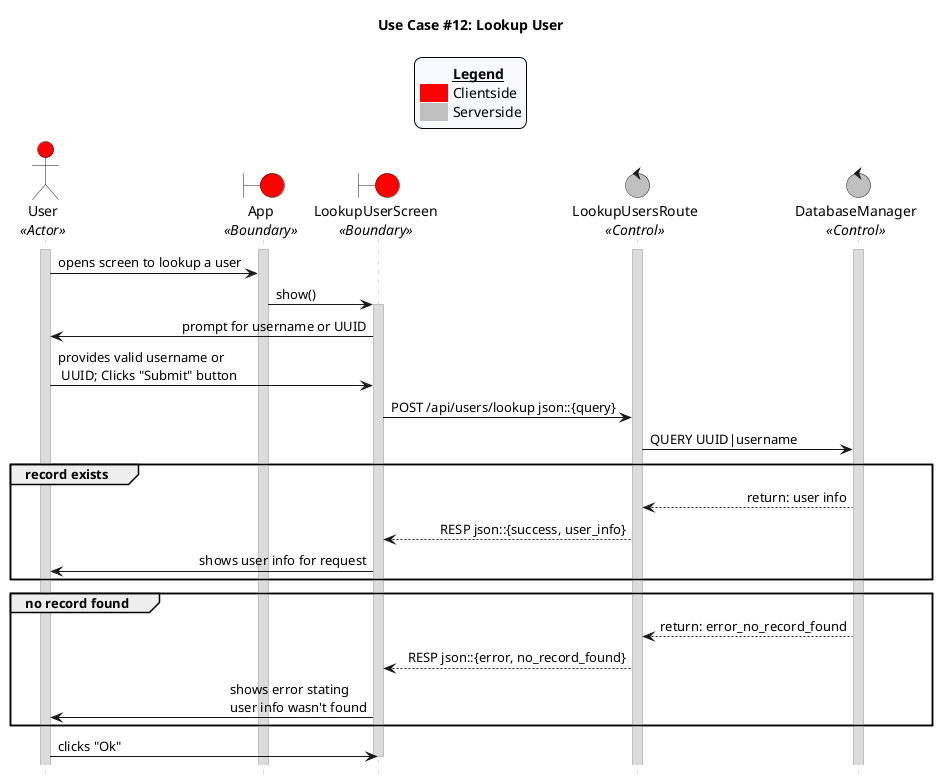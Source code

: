 @startuml uc12
title "Use Case #12: Lookup User"

'Styling goes here
hide footbox
skinparam stereotypePosition bottom
skinparam sequenceMessageAlign direction
skinparam sequence {
	LifeLineBorderColor #Silver
	LifeLineBackgroundColor #Gainsboro
}

'Add a legend plus styling
skinparam legend {
	backgroundColor #GhostWhite
	entrySeparator #GhostWhite
}

legend top
	<#GhostWhite,#GhostWhite>|	|= __Legend__ |
	|<#red> | Clientside|
	|<#silver> | Serverside|
endlegend

'Setup the objects involved here
actor User as u <<Actor>> #red
boundary App as a <<Boundary>> #red
boundary LookupUserScreen as lus <<Boundary>> #red
control LookupUsersRoute as lur <<Control>> #silver
control DatabaseManager as dbm <<Control>> #silver

'Setup persistent objects here
activate u
activate a
activate lur
activate dbm

'--- FLOW OF CONTROL STARTS HERE ---
'User sends UUID or username to server.
u -> a: opens screen to lookup a user
a -> lus: show()
activate lus
lus -> u: prompt for username or UUID
u -> lus: provides valid username or\n UUID; Clicks "Submit" button

'Server responds with user’s public key, username, and UUID.
lus -> lur: POST /api/users/lookup json::{query}
lur -> dbm: QUERY UUID|username

group record exists

	dbm --> lur: return: user info
	lur --> lus: RESP json::{success, user_info}
	lus -> u: shows user info for request

end
group no record found

	dbm --> lur: return: error_no_record_found
	lur --> lus: RESP json::{error, no_record_found}
	lus -> u: shows error stating \nuser info wasn't found

end

'Cleanup
u -> lus: clicks "Ok"
deactivate lus
'--- FLOW OF CONTROL ENDS HERE   ---

@enduml
